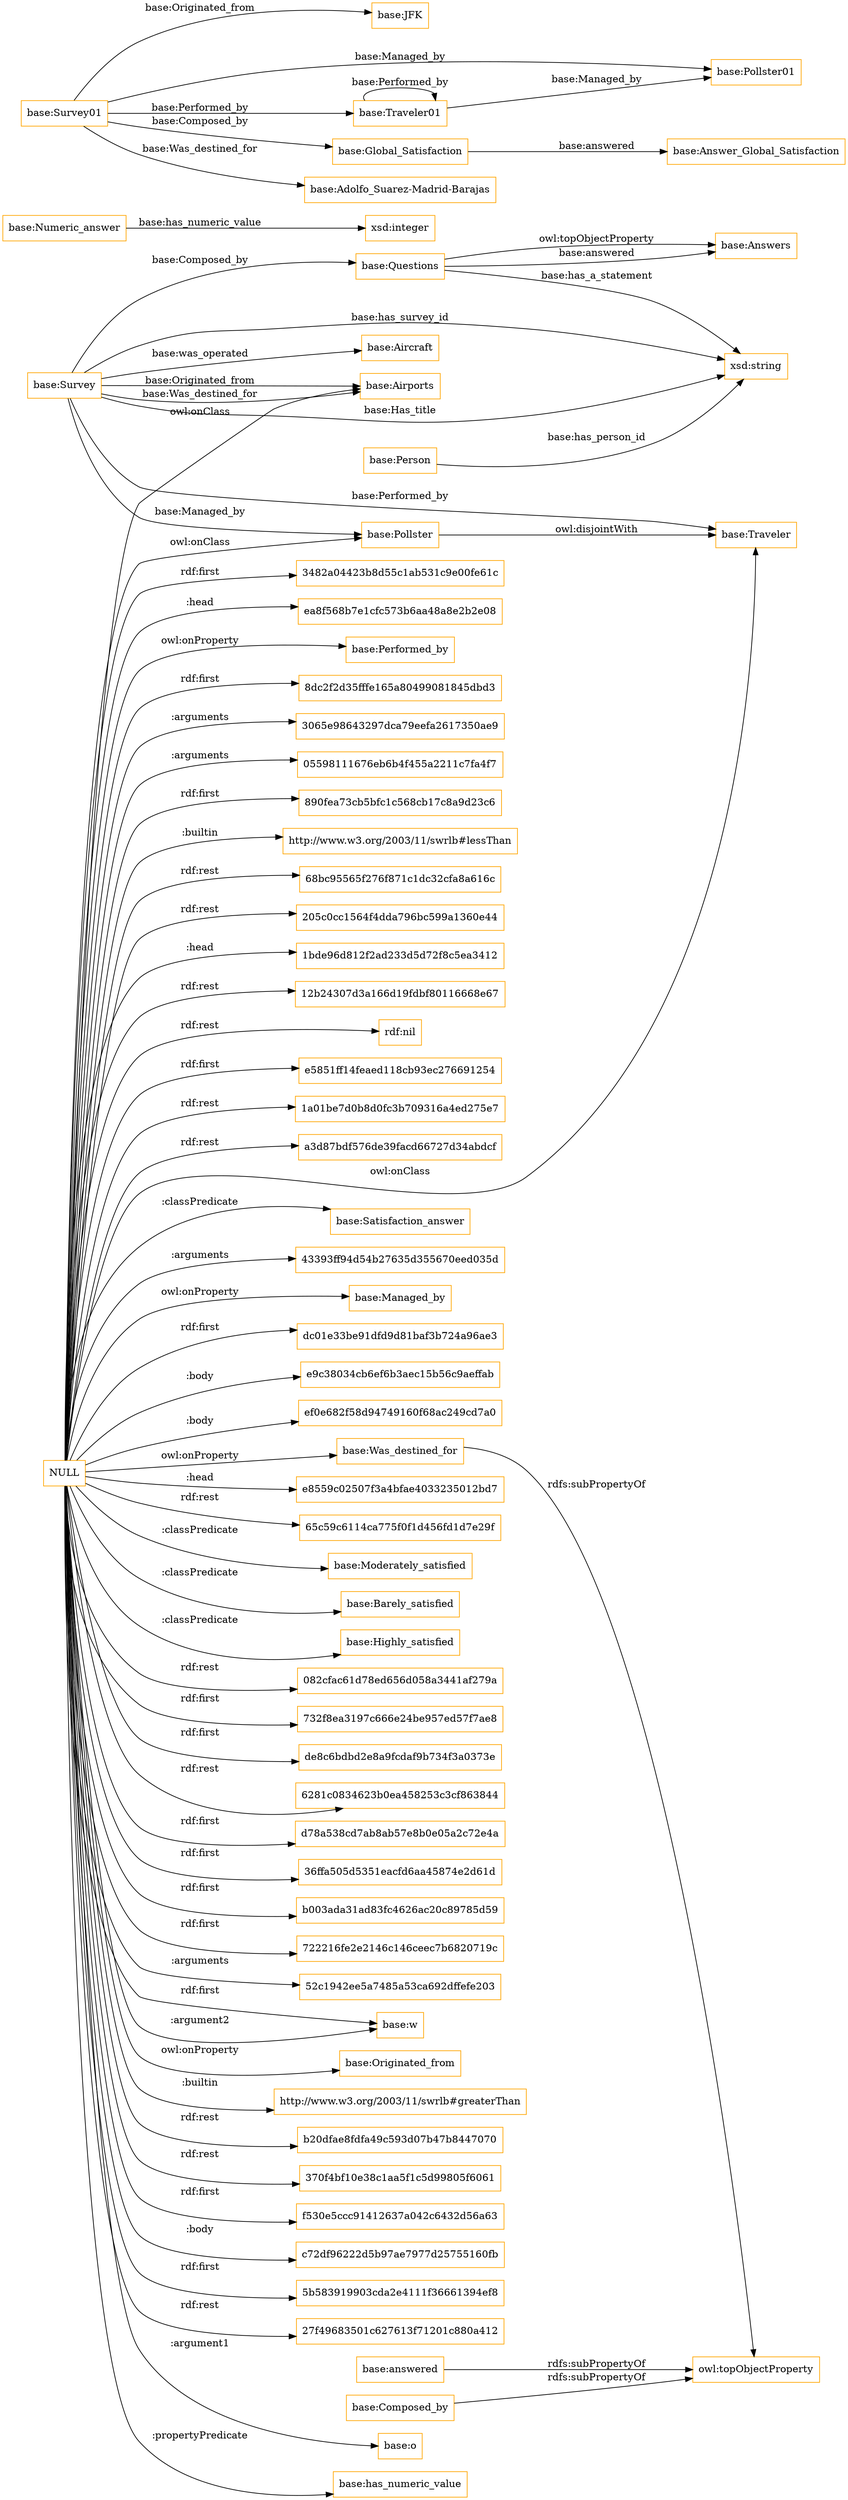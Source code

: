 digraph ar2dtool_diagram { 
rankdir=LR;
size="1501"
node [shape = rectangle, color="orange"]; "base:Satisfaction_answer" "base:Airports" "base:Pollster" "base:Moderately_satisfied" "base:Questions" "base:Numeric_answer" "base:Person" "base:Barely_satisfied" "base:Survey" "base:Answers" "base:Highly_satisfied" "base:Aircraft" "base:Traveler" ; /*classes style*/
	"NULL" -> "082cfac61d78ed656d058a3441af279a" [ label = "rdf:rest" ];
	"NULL" -> "732f8ea3197c666e24be957ed57f7ae8" [ label = "rdf:first" ];
	"NULL" -> "de8c6bdbd2e8a9fcdaf9b734f3a0373e" [ label = "rdf:first" ];
	"NULL" -> "6281c0834623b0ea458253c3cf863844" [ label = "rdf:rest" ];
	"NULL" -> "d78a538cd7ab8ab57e8b0e05a2c72e4a" [ label = "rdf:first" ];
	"NULL" -> "36ffa505d5351eacfd6aa45874e2d61d" [ label = "rdf:first" ];
	"NULL" -> "b003ada31ad83fc4626ac20c89785d59" [ label = "rdf:first" ];
	"NULL" -> "base:Pollster" [ label = "owl:onClass" ];
	"NULL" -> "722216fe2e2146c146ceec7b6820719c" [ label = "rdf:first" ];
	"NULL" -> "base:Satisfaction_answer" [ label = ":classPredicate" ];
	"NULL" -> "52c1942ee5a7485a53ca692dffefe203" [ label = ":arguments" ];
	"NULL" -> "base:w" [ label = "rdf:first" ];
	"NULL" -> "base:Originated_from" [ label = "owl:onProperty" ];
	"NULL" -> "base:Airports" [ label = "owl:onClass" ];
	"NULL" -> "http://www.w3.org/2003/11/swrlb#greaterThan" [ label = ":builtin" ];
	"NULL" -> "b20dfae8fdfa49c593d07b47b8447070" [ label = "rdf:rest" ];
	"NULL" -> "370f4bf10e38c1aa5f1c5d99805f6061" [ label = "rdf:rest" ];
	"NULL" -> "f530e5ccc91412637a042c6432d56a63" [ label = "rdf:first" ];
	"NULL" -> "c72df96222d5b97ae7977d25755160fb" [ label = ":body" ];
	"NULL" -> "5b583919903cda2e4111f36661394ef8" [ label = "rdf:first" ];
	"NULL" -> "27f49683501c627613f71201c880a412" [ label = "rdf:rest" ];
	"NULL" -> "base:o" [ label = ":argument1" ];
	"NULL" -> "base:has_numeric_value" [ label = ":propertyPredicate" ];
	"NULL" -> "3482a04423b8d55c1ab531c9e00fe61c" [ label = "rdf:first" ];
	"NULL" -> "ea8f568b7e1cfc573b6aa48a8e2b2e08" [ label = ":head" ];
	"NULL" -> "base:Performed_by" [ label = "owl:onProperty" ];
	"NULL" -> "8dc2f2d35fffe165a80499081845dbd3" [ label = "rdf:first" ];
	"NULL" -> "3065e98643297dca79eefa2617350ae9" [ label = ":arguments" ];
	"NULL" -> "05598111676eb6b4f455a2211c7fa4f7" [ label = ":arguments" ];
	"NULL" -> "890fea73cb5bfc1c568cb17c8a9d23c6" [ label = "rdf:first" ];
	"NULL" -> "http://www.w3.org/2003/11/swrlb#lessThan" [ label = ":builtin" ];
	"NULL" -> "base:Highly_satisfied" [ label = ":classPredicate" ];
	"NULL" -> "68bc95565f276f871c1dc32cfa8a616c" [ label = "rdf:rest" ];
	"NULL" -> "205c0cc1564f4dda796bc599a1360e44" [ label = "rdf:rest" ];
	"NULL" -> "1bde96d812f2ad233d5d72f8c5ea3412" [ label = ":head" ];
	"NULL" -> "12b24307d3a166d19fdbf80116668e67" [ label = "rdf:rest" ];
	"NULL" -> "base:Barely_satisfied" [ label = ":classPredicate" ];
	"NULL" -> "rdf:nil" [ label = "rdf:rest" ];
	"NULL" -> "e5851ff14feaed118cb93ec276691254" [ label = "rdf:first" ];
	"NULL" -> "1a01be7d0b8d0fc3b709316a4ed275e7" [ label = "rdf:rest" ];
	"NULL" -> "a3d87bdf576de39facd66727d34abdcf" [ label = "rdf:rest" ];
	"NULL" -> "43393ff94d54b27635d355670eed035d" [ label = ":arguments" ];
	"NULL" -> "base:Managed_by" [ label = "owl:onProperty" ];
	"NULL" -> "dc01e33be91dfd9d81baf3b724a96ae3" [ label = "rdf:first" ];
	"NULL" -> "e9c38034cb6ef6b3aec15b56c9aeffab" [ label = ":body" ];
	"NULL" -> "ef0e682f58d94749160f68ac249cd7a0" [ label = ":body" ];
	"NULL" -> "base:w" [ label = ":argument2" ];
	"NULL" -> "base:Moderately_satisfied" [ label = ":classPredicate" ];
	"NULL" -> "base:Was_destined_for" [ label = "owl:onProperty" ];
	"NULL" -> "e8559c02507f3a4bfae4033235012bd7" [ label = ":head" ];
	"NULL" -> "base:Traveler" [ label = "owl:onClass" ];
	"NULL" -> "65c59c6114ca775f0f1d456fd1d7e29f" [ label = "rdf:rest" ];
	"base:Survey01" -> "base:JFK" [ label = "base:Originated_from" ];
	"base:Survey01" -> "base:Pollster01" [ label = "base:Managed_by" ];
	"base:Survey01" -> "base:Traveler01" [ label = "base:Performed_by" ];
	"base:Survey01" -> "base:Global_Satisfaction" [ label = "base:Composed_by" ];
	"base:Survey01" -> "base:Adolfo_Suarez-Madrid-Barajas" [ label = "base:Was_destined_for" ];
	"base:Pollster" -> "base:Traveler" [ label = "owl:disjointWith" ];
	"base:answered" -> "owl:topObjectProperty" [ label = "rdfs:subPropertyOf" ];
	"base:Was_destined_for" -> "owl:topObjectProperty" [ label = "rdfs:subPropertyOf" ];
	"base:Composed_by" -> "owl:topObjectProperty" [ label = "rdfs:subPropertyOf" ];
	"base:Traveler01" -> "base:Traveler01" [ label = "base:Performed_by" ];
	"base:Traveler01" -> "base:Pollster01" [ label = "base:Managed_by" ];
	"base:Global_Satisfaction" -> "base:Answer_Global_Satisfaction" [ label = "base:answered" ];
	"base:Person" -> "xsd:string" [ label = "base:has_person_id" ];
	"base:Survey" -> "xsd:string" [ label = "base:has_survey_id" ];
	"base:Survey" -> "base:Questions" [ label = "base:Composed_by" ];
	"base:Survey" -> "xsd:string" [ label = "base:Has_title" ];
	"base:Questions" -> "base:Answers" [ label = "base:answered" ];
	"base:Survey" -> "base:Pollster" [ label = "base:Managed_by" ];
	"base:Numeric_answer" -> "xsd:integer" [ label = "base:has_numeric_value" ];
	"base:Survey" -> "base:Aircraft" [ label = "base:was_operated" ];
	"base:Questions" -> "base:Answers" [ label = "owl:topObjectProperty" ];
	"base:Survey" -> "base:Airports" [ label = "base:Originated_from" ];
	"base:Survey" -> "base:Traveler" [ label = "base:Performed_by" ];
	"base:Survey" -> "base:Airports" [ label = "base:Was_destined_for" ];
	"base:Questions" -> "xsd:string" [ label = "base:has_a_statement" ];

}
